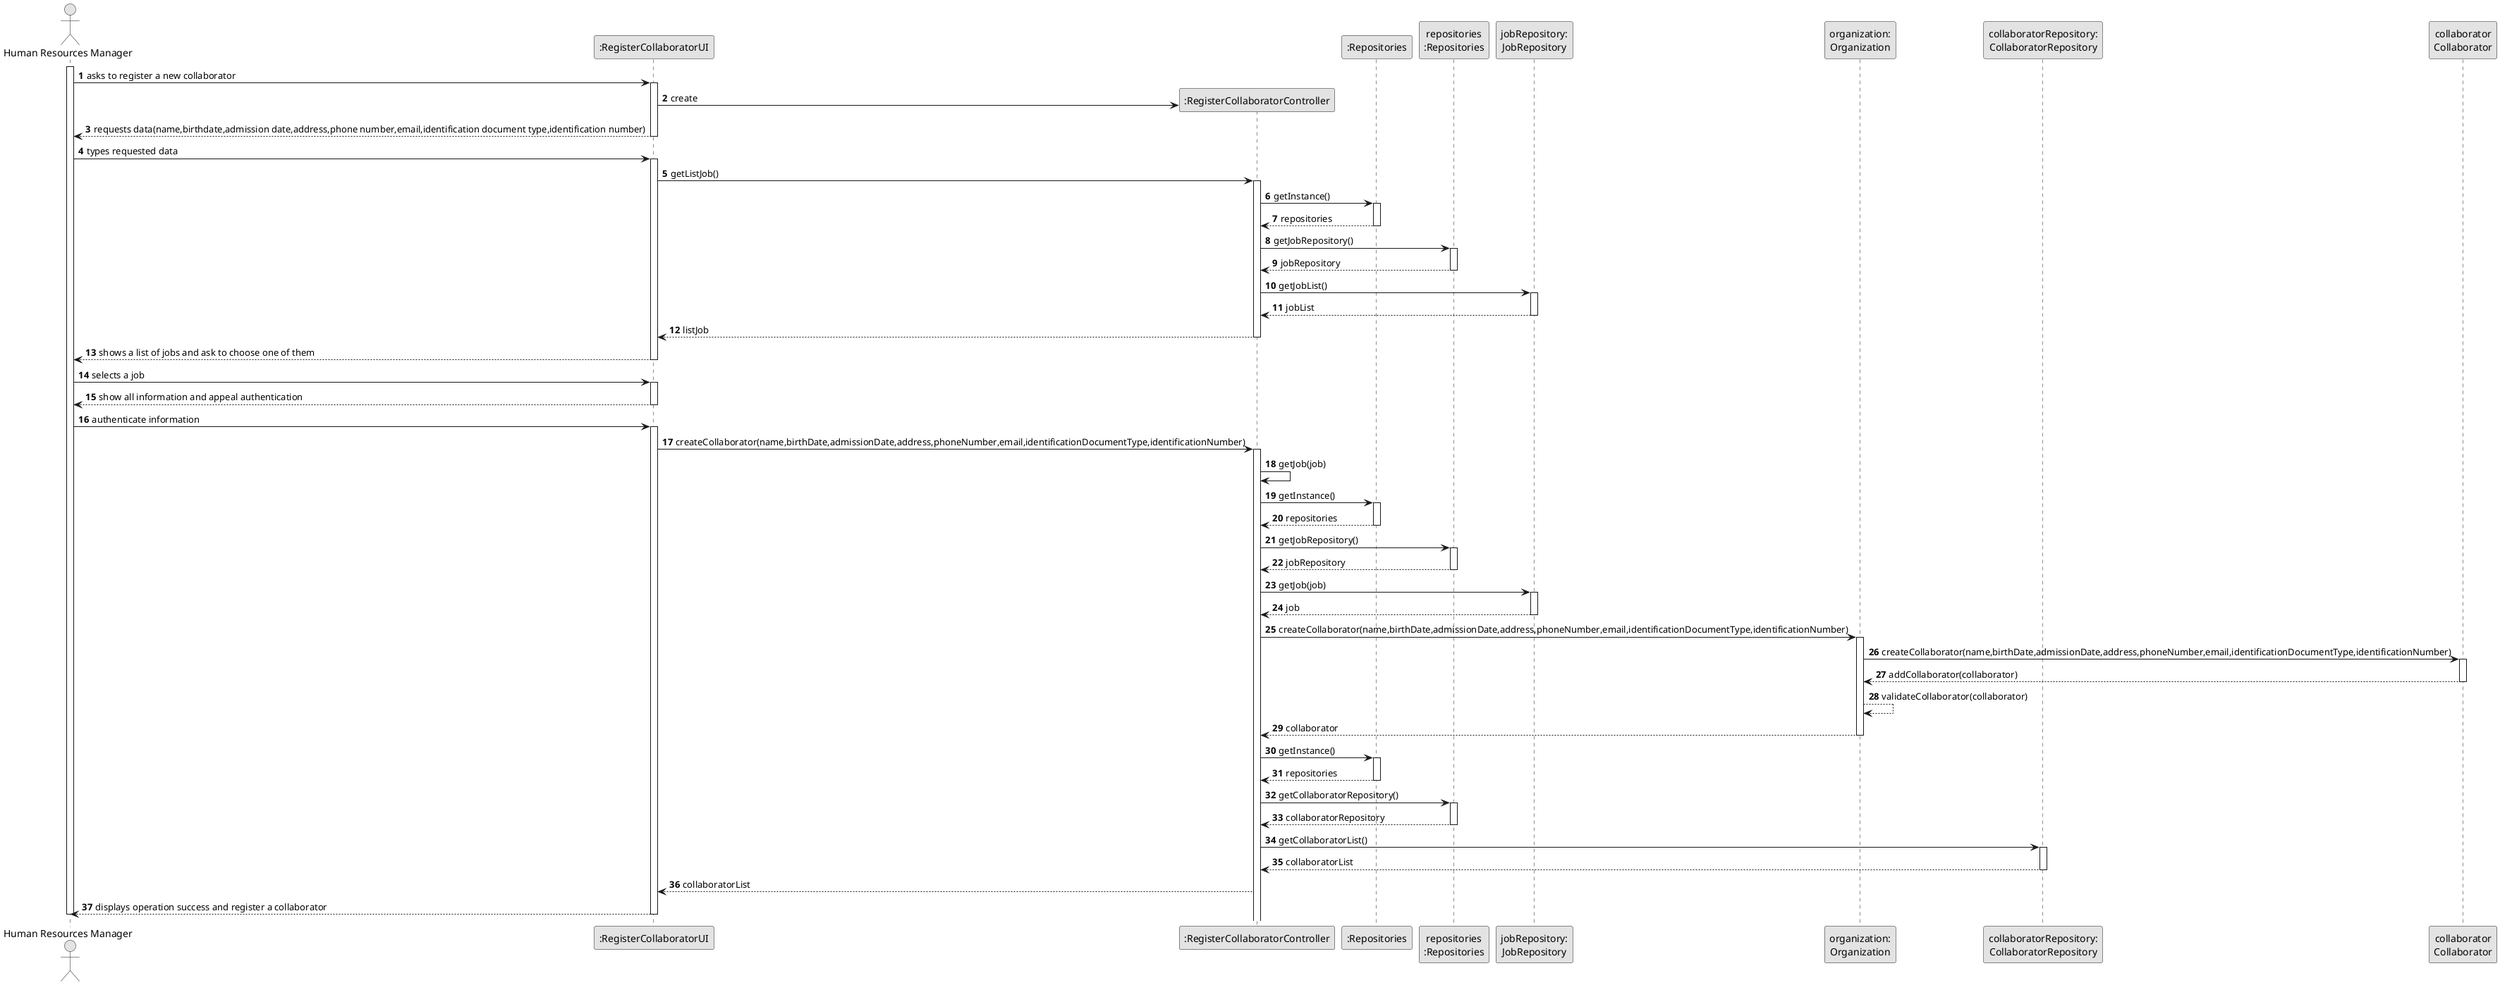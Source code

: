 @startuml
skinparam monochrome true
skinparam packageStyle rectangle
skinparam shadowing false

autonumber

'hide footbox
actor "Human Resources Manager" as ADM
participant ":RegisterCollaboratorUI" as UI
participant ":RegisterCollaboratorController" as CTRL
participant ":Repositories" as RepositorySingleton
participant "repositories\n:Repositories" as PLAT
participant "jobRepository:\nJobRepository" as JobRepository
participant "organization:\nOrganization" as Organization
participant "collaboratorRepository:\nCollaboratorRepository" as CollaboratorRepository
participant "collaborator\nCollaborator" as Collaborator

activate ADM

        ADM -> UI : asks to register a new collaborator

        activate UI

'            UI --> ADM : requests data (reference, description,  informal \n description, technical description, duration, cost)
            'create CTRL
            UI -> CTRL** : create

            UI --> ADM: requests data(name,birthdate,admission date,address,phone number,email,identification document type,identification number)

            deactivate UI

            ADM -> UI : types requested data

            activate UI

            UI -> CTRL : getListJob()
            activate CTRL

                CTRL -> RepositorySingleton : getInstance()
                activate RepositorySingleton

                    RepositorySingleton --> CTRL: repositories
                deactivate RepositorySingleton

                CTRL -> PLAT : getJobRepository()
                activate PLAT

                    PLAT --> CTRL: jobRepository
                deactivate PLAT

                CTRL -> JobRepository : getJobList()
                activate JobRepository

                    JobRepository --> CTRL : jobList
                deactivate JobRepository

                CTRL --> UI : listJob
            deactivate CTRL

            UI --> ADM : shows a list of jobs and ask to choose one of them
        deactivate UI

    ADM -> UI : selects a job
    activate UI

        UI --> ADM : show all information and appeal authentication
    deactivate UI

    ADM -> UI : authenticate information
    activate UI

    UI -> CTRL: createCollaborator(name,birthDate,admissionDate,address,phoneNumber,email,identificationDocumentType,identificationNumber)
    activate CTRL

                CTRL -> CTRL : getJob(job)
                    CTRL -> RepositorySingleton : getInstance()
                    activate RepositorySingleton

                        RepositorySingleton --> CTRL: repositories
                    deactivate RepositorySingleton

                    CTRL -> PLAT : getJobRepository()
                    activate PLAT

                        PLAT --> CTRL : jobRepository
                    deactivate PLAT

                    CTRL -> JobRepository : getJob(job)
                    activate JobRepository

                        JobRepository --> CTRL : job
                    deactivate JobRepository

                CTRL -> Organization: createCollaborator(name,birthDate,admissionDate,address,phoneNumber,email,identificationDocumentType,identificationNumber)
                activate Organization

                Organization -> Collaborator: createCollaborator(name,birthDate,admissionDate,address,phoneNumber,email,identificationDocumentType,identificationNumber)
                activate Collaborator

                Collaborator --> Organization: addCollaborator(collaborator)
                deactivate Collaborator

                Organization --> Organization: validateCollaborator(collaborator)

                Organization --> CTRL: collaborator
                deactivate Organization


                CTRL -> RepositorySingleton: getInstance()
                activate RepositorySingleton

                    RepositorySingleton --> CTRL: repositories
                deactivate RepositorySingleton


                CTRL -> PLAT: getCollaboratorRepository()
                activate PLAT

                    PLAT --> CTRL: collaboratorRepository
                deactivate PLAT


                CTRL -> CollaboratorRepository: getCollaboratorList()
                activate CollaboratorRepository

                CollaboratorRepository --> CTRL: collaboratorList
                deactivate CollaboratorRepository

                CTRL --> UI: collaboratorList

                UI --> ADM: displays operation success and register a collaborator



    deactivate UI

deactivate ADM

@enduml
